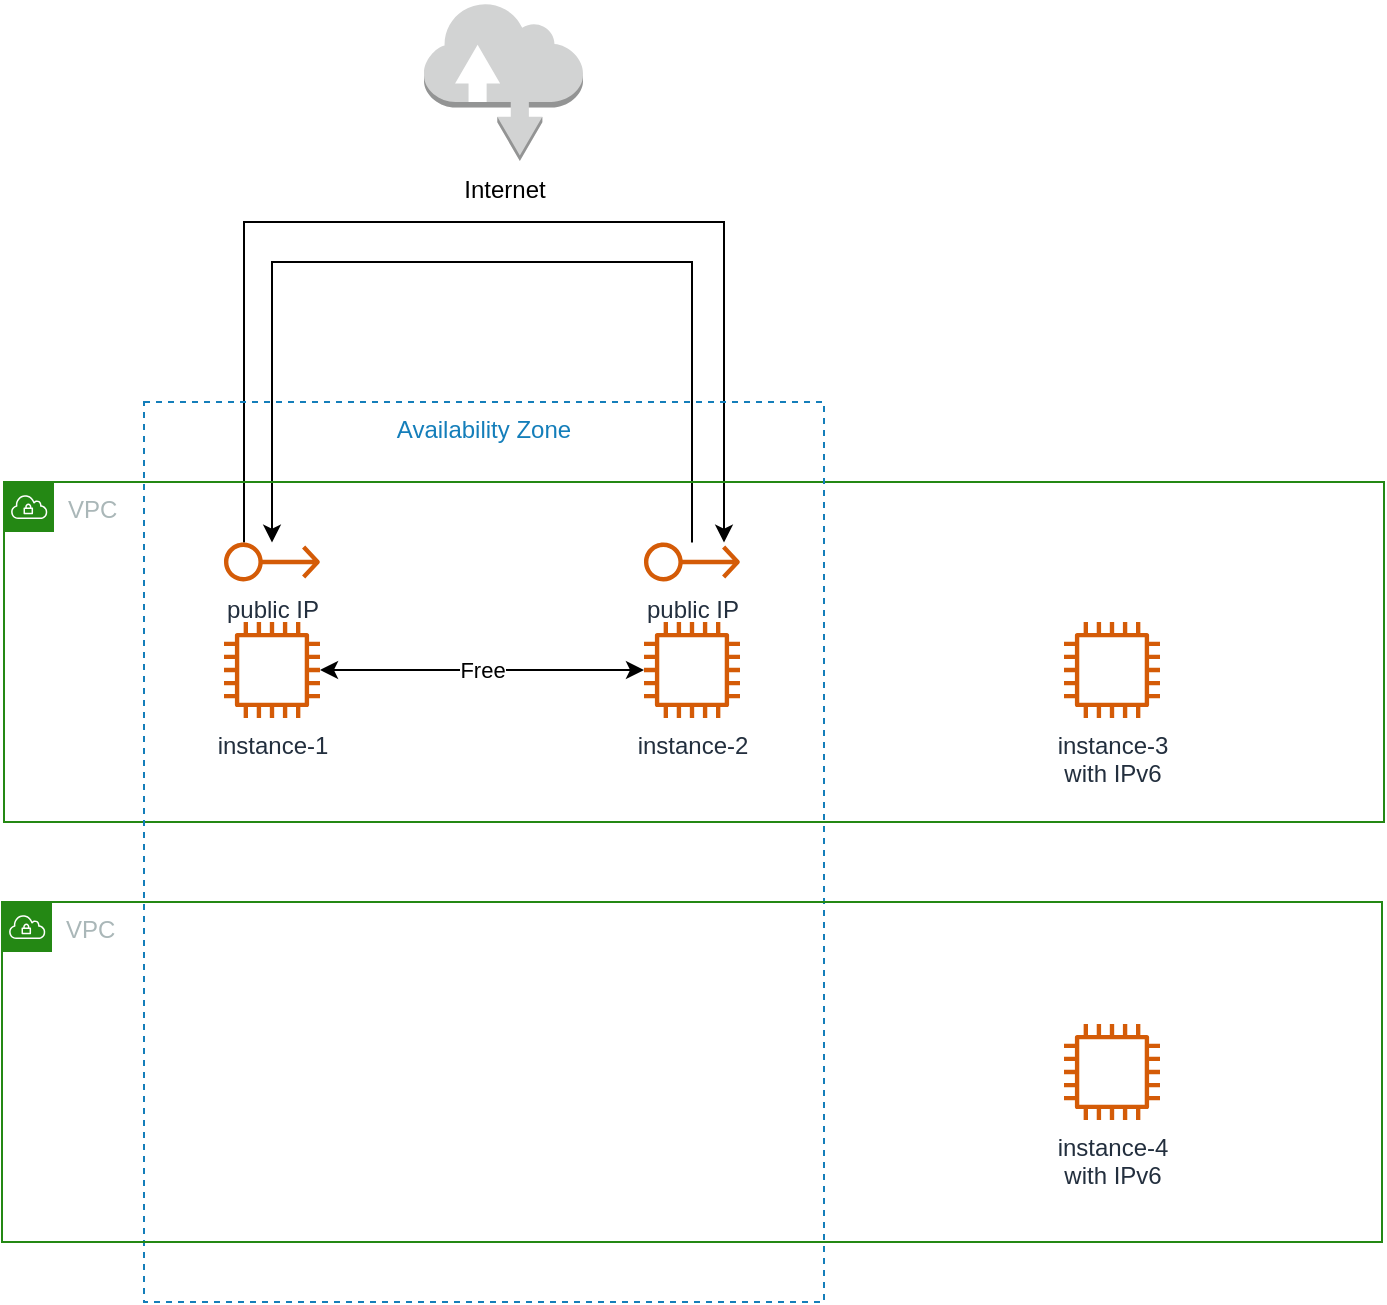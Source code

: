 <mxfile version="16.4.0" type="device"><diagram id="Cj7_DKDG7kPFpJ6fKjW4" name="第 1 页"><mxGraphModel dx="1106" dy="1003" grid="1" gridSize="10" guides="1" tooltips="1" connect="1" arrows="1" fold="1" page="1" pageScale="1" pageWidth="827" pageHeight="1169" math="0" shadow="0"><root><mxCell id="0"/><mxCell id="1" parent="0"/><mxCell id="KH_-Fn7yXAqjRFprsuPR-5" value="Free" style="edgeStyle=orthogonalEdgeStyle;rounded=0;orthogonalLoop=1;jettySize=auto;html=1;startArrow=classic;startFill=1;" edge="1" parent="1" source="KH_-Fn7yXAqjRFprsuPR-1" target="KH_-Fn7yXAqjRFprsuPR-2"><mxGeometry relative="1" as="geometry"/></mxCell><mxCell id="KH_-Fn7yXAqjRFprsuPR-1" value="instance-1" style="sketch=0;outlineConnect=0;fontColor=#232F3E;gradientColor=none;fillColor=#D45B07;strokeColor=none;dashed=0;verticalLabelPosition=bottom;verticalAlign=top;align=center;html=1;fontSize=12;fontStyle=0;aspect=fixed;pointerEvents=1;shape=mxgraph.aws4.instance2;" vertex="1" parent="1"><mxGeometry x="190" y="360" width="48" height="48" as="geometry"/></mxCell><mxCell id="KH_-Fn7yXAqjRFprsuPR-2" value="instance-2" style="sketch=0;outlineConnect=0;fontColor=#232F3E;gradientColor=none;fillColor=#D45B07;strokeColor=none;dashed=0;verticalLabelPosition=bottom;verticalAlign=top;align=center;html=1;fontSize=12;fontStyle=0;aspect=fixed;pointerEvents=1;shape=mxgraph.aws4.instance2;" vertex="1" parent="1"><mxGeometry x="400" y="360" width="48" height="48" as="geometry"/></mxCell><mxCell id="KH_-Fn7yXAqjRFprsuPR-6" style="edgeStyle=orthogonalEdgeStyle;rounded=0;orthogonalLoop=1;jettySize=auto;html=1;startArrow=none;startFill=0;" edge="1" parent="1" source="KH_-Fn7yXAqjRFprsuPR-3" target="KH_-Fn7yXAqjRFprsuPR-4"><mxGeometry relative="1" as="geometry"><Array as="points"><mxPoint x="200" y="160"/><mxPoint x="440" y="160"/></Array></mxGeometry></mxCell><mxCell id="KH_-Fn7yXAqjRFprsuPR-3" value="public IP" style="sketch=0;outlineConnect=0;fontColor=#232F3E;gradientColor=none;fillColor=#D45B07;strokeColor=none;dashed=0;verticalLabelPosition=bottom;verticalAlign=top;align=center;html=1;fontSize=12;fontStyle=0;aspect=fixed;pointerEvents=1;shape=mxgraph.aws4.elastic_ip_address;" vertex="1" parent="1"><mxGeometry x="190" y="320" width="48" height="20" as="geometry"/></mxCell><mxCell id="KH_-Fn7yXAqjRFprsuPR-9" style="edgeStyle=orthogonalEdgeStyle;rounded=0;orthogonalLoop=1;jettySize=auto;html=1;startArrow=none;startFill=0;" edge="1" parent="1" source="KH_-Fn7yXAqjRFprsuPR-4" target="KH_-Fn7yXAqjRFprsuPR-3"><mxGeometry relative="1" as="geometry"><Array as="points"><mxPoint x="424" y="180"/><mxPoint x="214" y="180"/></Array></mxGeometry></mxCell><mxCell id="KH_-Fn7yXAqjRFprsuPR-4" value="public IP" style="sketch=0;outlineConnect=0;fontColor=#232F3E;gradientColor=none;fillColor=#D45B07;strokeColor=none;dashed=0;verticalLabelPosition=bottom;verticalAlign=top;align=center;html=1;fontSize=12;fontStyle=0;aspect=fixed;pointerEvents=1;shape=mxgraph.aws4.elastic_ip_address;" vertex="1" parent="1"><mxGeometry x="400" y="320" width="48" height="20" as="geometry"/></mxCell><mxCell id="KH_-Fn7yXAqjRFprsuPR-7" value="Internet" style="outlineConnect=0;dashed=0;verticalLabelPosition=bottom;verticalAlign=top;align=center;html=1;shape=mxgraph.aws3.internet;fillColor=#D2D3D3;gradientColor=none;" vertex="1" parent="1"><mxGeometry x="290" y="50" width="79.5" height="79.5" as="geometry"/></mxCell><mxCell id="KH_-Fn7yXAqjRFprsuPR-11" value="VPC" style="points=[[0,0],[0.25,0],[0.5,0],[0.75,0],[1,0],[1,0.25],[1,0.5],[1,0.75],[1,1],[0.75,1],[0.5,1],[0.25,1],[0,1],[0,0.75],[0,0.5],[0,0.25]];outlineConnect=0;gradientColor=none;html=1;whiteSpace=wrap;fontSize=12;fontStyle=0;container=1;pointerEvents=0;collapsible=0;recursiveResize=0;shape=mxgraph.aws4.group;grIcon=mxgraph.aws4.group_vpc;strokeColor=#248814;fillColor=none;verticalAlign=top;align=left;spacingLeft=30;fontColor=#AAB7B8;dashed=0;" vertex="1" parent="1"><mxGeometry x="80" y="290" width="690" height="170" as="geometry"/></mxCell><mxCell id="KH_-Fn7yXAqjRFprsuPR-10" value="Availability Zone" style="fillColor=none;strokeColor=#147EBA;dashed=1;verticalAlign=top;fontStyle=0;fontColor=#147EBA;" vertex="1" parent="KH_-Fn7yXAqjRFprsuPR-11"><mxGeometry x="70" y="-40" width="340" height="450" as="geometry"/></mxCell><mxCell id="KH_-Fn7yXAqjRFprsuPR-14" value="instance-3&lt;br&gt;with IPv6" style="sketch=0;outlineConnect=0;fontColor=#232F3E;gradientColor=none;fillColor=#D45B07;strokeColor=none;dashed=0;verticalLabelPosition=bottom;verticalAlign=top;align=center;html=1;fontSize=12;fontStyle=0;aspect=fixed;pointerEvents=1;shape=mxgraph.aws4.instance2;" vertex="1" parent="KH_-Fn7yXAqjRFprsuPR-11"><mxGeometry x="530" y="70" width="48" height="48" as="geometry"/></mxCell><mxCell id="KH_-Fn7yXAqjRFprsuPR-12" value="VPC" style="points=[[0,0],[0.25,0],[0.5,0],[0.75,0],[1,0],[1,0.25],[1,0.5],[1,0.75],[1,1],[0.75,1],[0.5,1],[0.25,1],[0,1],[0,0.75],[0,0.5],[0,0.25]];outlineConnect=0;gradientColor=none;html=1;whiteSpace=wrap;fontSize=12;fontStyle=0;container=1;pointerEvents=0;collapsible=0;recursiveResize=0;shape=mxgraph.aws4.group;grIcon=mxgraph.aws4.group_vpc;strokeColor=#248814;fillColor=none;verticalAlign=top;align=left;spacingLeft=30;fontColor=#AAB7B8;dashed=0;" vertex="1" parent="1"><mxGeometry x="79" y="500" width="690" height="170" as="geometry"/></mxCell><mxCell id="KH_-Fn7yXAqjRFprsuPR-15" value="instance-4&lt;br&gt;with IPv6" style="sketch=0;outlineConnect=0;fontColor=#232F3E;gradientColor=none;fillColor=#D45B07;strokeColor=none;dashed=0;verticalLabelPosition=bottom;verticalAlign=top;align=center;html=1;fontSize=12;fontStyle=0;aspect=fixed;pointerEvents=1;shape=mxgraph.aws4.instance2;" vertex="1" parent="KH_-Fn7yXAqjRFprsuPR-12"><mxGeometry x="531" y="61" width="48" height="48" as="geometry"/></mxCell></root></mxGraphModel></diagram></mxfile>